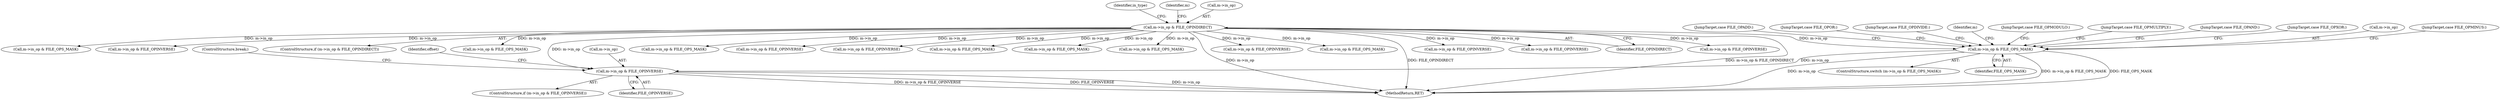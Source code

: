 digraph "0_file_6f737ddfadb596d7d4a993f7ed2141ffd664a81c@pointer" {
"1000660" [label="(Call,m->in_op & FILE_OPS_MASK)"];
"1000224" [label="(Call,m->in_op & FILE_OPINDIRECT)"];
"1000727" [label="(Call,m->in_op & FILE_OPINVERSE)"];
"1000680" [label="(JumpTarget,case FILE_OPXOR:)"];
"1000624" [label="(Call,m->in_op & FILE_OPINVERSE)"];
"1000661" [label="(Call,m->in_op)"];
"1000694" [label="(JumpTarget,case FILE_OPMINUS:)"];
"1000228" [label="(Identifier,FILE_OPINDIRECT)"];
"1000687" [label="(JumpTarget,case FILE_OPADD:)"];
"1000417" [label="(Identifier,in_type)"];
"1001298" [label="(Call,m->in_op & FILE_OPINVERSE)"];
"1000673" [label="(JumpTarget,case FILE_OPOR:)"];
"1000708" [label="(JumpTarget,case FILE_OPDIVIDE:)"];
"1000436" [label="(Call,m->in_op & FILE_OPS_MASK)"];
"1001073" [label="(Call,m->in_op & FILE_OPINVERSE)"];
"1000660" [label="(Call,m->in_op & FILE_OPS_MASK)"];
"1000726" [label="(ControlStructure,if (m->in_op & FILE_OPINVERSE))"];
"1000729" [label="(Identifier,m)"];
"1000223" [label="(ControlStructure,if (m->in_op & FILE_OPINDIRECT))"];
"1000233" [label="(Identifier,m)"];
"1000886" [label="(Call,m->in_op & FILE_OPS_MASK)"];
"1000733" [label="(Identifier,offset)"];
"1000715" [label="(JumpTarget,case FILE_OPMODULO:)"];
"1000557" [label="(Call,m->in_op & FILE_OPS_MASK)"];
"1000953" [label="(Call,m->in_op & FILE_OPINVERSE)"];
"1000731" [label="(Identifier,FILE_OPINVERSE)"];
"1001192" [label="(Call,m->in_op & FILE_OPINVERSE)"];
"1000728" [label="(Call,m->in_op)"];
"1001006" [label="(Call,m->in_op & FILE_OPS_MASK)"];
"1000659" [label="(ControlStructure,switch (m->in_op & FILE_OPS_MASK))"];
"1000225" [label="(Call,m->in_op)"];
"1000748" [label="(Call,m->in_op & FILE_OPS_MASK)"];
"1001213" [label="(Call,m->in_op & FILE_OPS_MASK)"];
"1000521" [label="(Call,m->in_op & FILE_OPINVERSE)"];
"1001125" [label="(Call,m->in_op & FILE_OPS_MASK)"];
"1000224" [label="(Call,m->in_op & FILE_OPINDIRECT)"];
"1000664" [label="(Identifier,FILE_OPS_MASK)"];
"1000727" [label="(Call,m->in_op & FILE_OPINVERSE)"];
"1000701" [label="(JumpTarget,case FILE_OPMULTIPLY:)"];
"1000735" [label="(ControlStructure,break;)"];
"1000666" [label="(JumpTarget,case FILE_OPAND:)"];
"1000833" [label="(Call,m->in_op & FILE_OPINVERSE)"];
"1001777" [label="(MethodReturn,RET)"];
"1000660" -> "1000659"  [label="AST: "];
"1000660" -> "1000664"  [label="CFG: "];
"1000661" -> "1000660"  [label="AST: "];
"1000664" -> "1000660"  [label="AST: "];
"1000666" -> "1000660"  [label="CFG: "];
"1000673" -> "1000660"  [label="CFG: "];
"1000680" -> "1000660"  [label="CFG: "];
"1000687" -> "1000660"  [label="CFG: "];
"1000694" -> "1000660"  [label="CFG: "];
"1000701" -> "1000660"  [label="CFG: "];
"1000708" -> "1000660"  [label="CFG: "];
"1000715" -> "1000660"  [label="CFG: "];
"1000729" -> "1000660"  [label="CFG: "];
"1000660" -> "1001777"  [label="DDG: m->in_op & FILE_OPS_MASK"];
"1000660" -> "1001777"  [label="DDG: FILE_OPS_MASK"];
"1000660" -> "1001777"  [label="DDG: m->in_op"];
"1000224" -> "1000660"  [label="DDG: m->in_op"];
"1000660" -> "1000727"  [label="DDG: m->in_op"];
"1000224" -> "1000223"  [label="AST: "];
"1000224" -> "1000228"  [label="CFG: "];
"1000225" -> "1000224"  [label="AST: "];
"1000228" -> "1000224"  [label="AST: "];
"1000233" -> "1000224"  [label="CFG: "];
"1000417" -> "1000224"  [label="CFG: "];
"1000224" -> "1001777"  [label="DDG: m->in_op"];
"1000224" -> "1001777"  [label="DDG: FILE_OPINDIRECT"];
"1000224" -> "1001777"  [label="DDG: m->in_op & FILE_OPINDIRECT"];
"1000224" -> "1000436"  [label="DDG: m->in_op"];
"1000224" -> "1000521"  [label="DDG: m->in_op"];
"1000224" -> "1000557"  [label="DDG: m->in_op"];
"1000224" -> "1000624"  [label="DDG: m->in_op"];
"1000224" -> "1000727"  [label="DDG: m->in_op"];
"1000224" -> "1000748"  [label="DDG: m->in_op"];
"1000224" -> "1000833"  [label="DDG: m->in_op"];
"1000224" -> "1000886"  [label="DDG: m->in_op"];
"1000224" -> "1000953"  [label="DDG: m->in_op"];
"1000224" -> "1001006"  [label="DDG: m->in_op"];
"1000224" -> "1001073"  [label="DDG: m->in_op"];
"1000224" -> "1001125"  [label="DDG: m->in_op"];
"1000224" -> "1001192"  [label="DDG: m->in_op"];
"1000224" -> "1001213"  [label="DDG: m->in_op"];
"1000224" -> "1001298"  [label="DDG: m->in_op"];
"1000727" -> "1000726"  [label="AST: "];
"1000727" -> "1000731"  [label="CFG: "];
"1000728" -> "1000727"  [label="AST: "];
"1000731" -> "1000727"  [label="AST: "];
"1000733" -> "1000727"  [label="CFG: "];
"1000735" -> "1000727"  [label="CFG: "];
"1000727" -> "1001777"  [label="DDG: m->in_op & FILE_OPINVERSE"];
"1000727" -> "1001777"  [label="DDG: FILE_OPINVERSE"];
"1000727" -> "1001777"  [label="DDG: m->in_op"];
}
